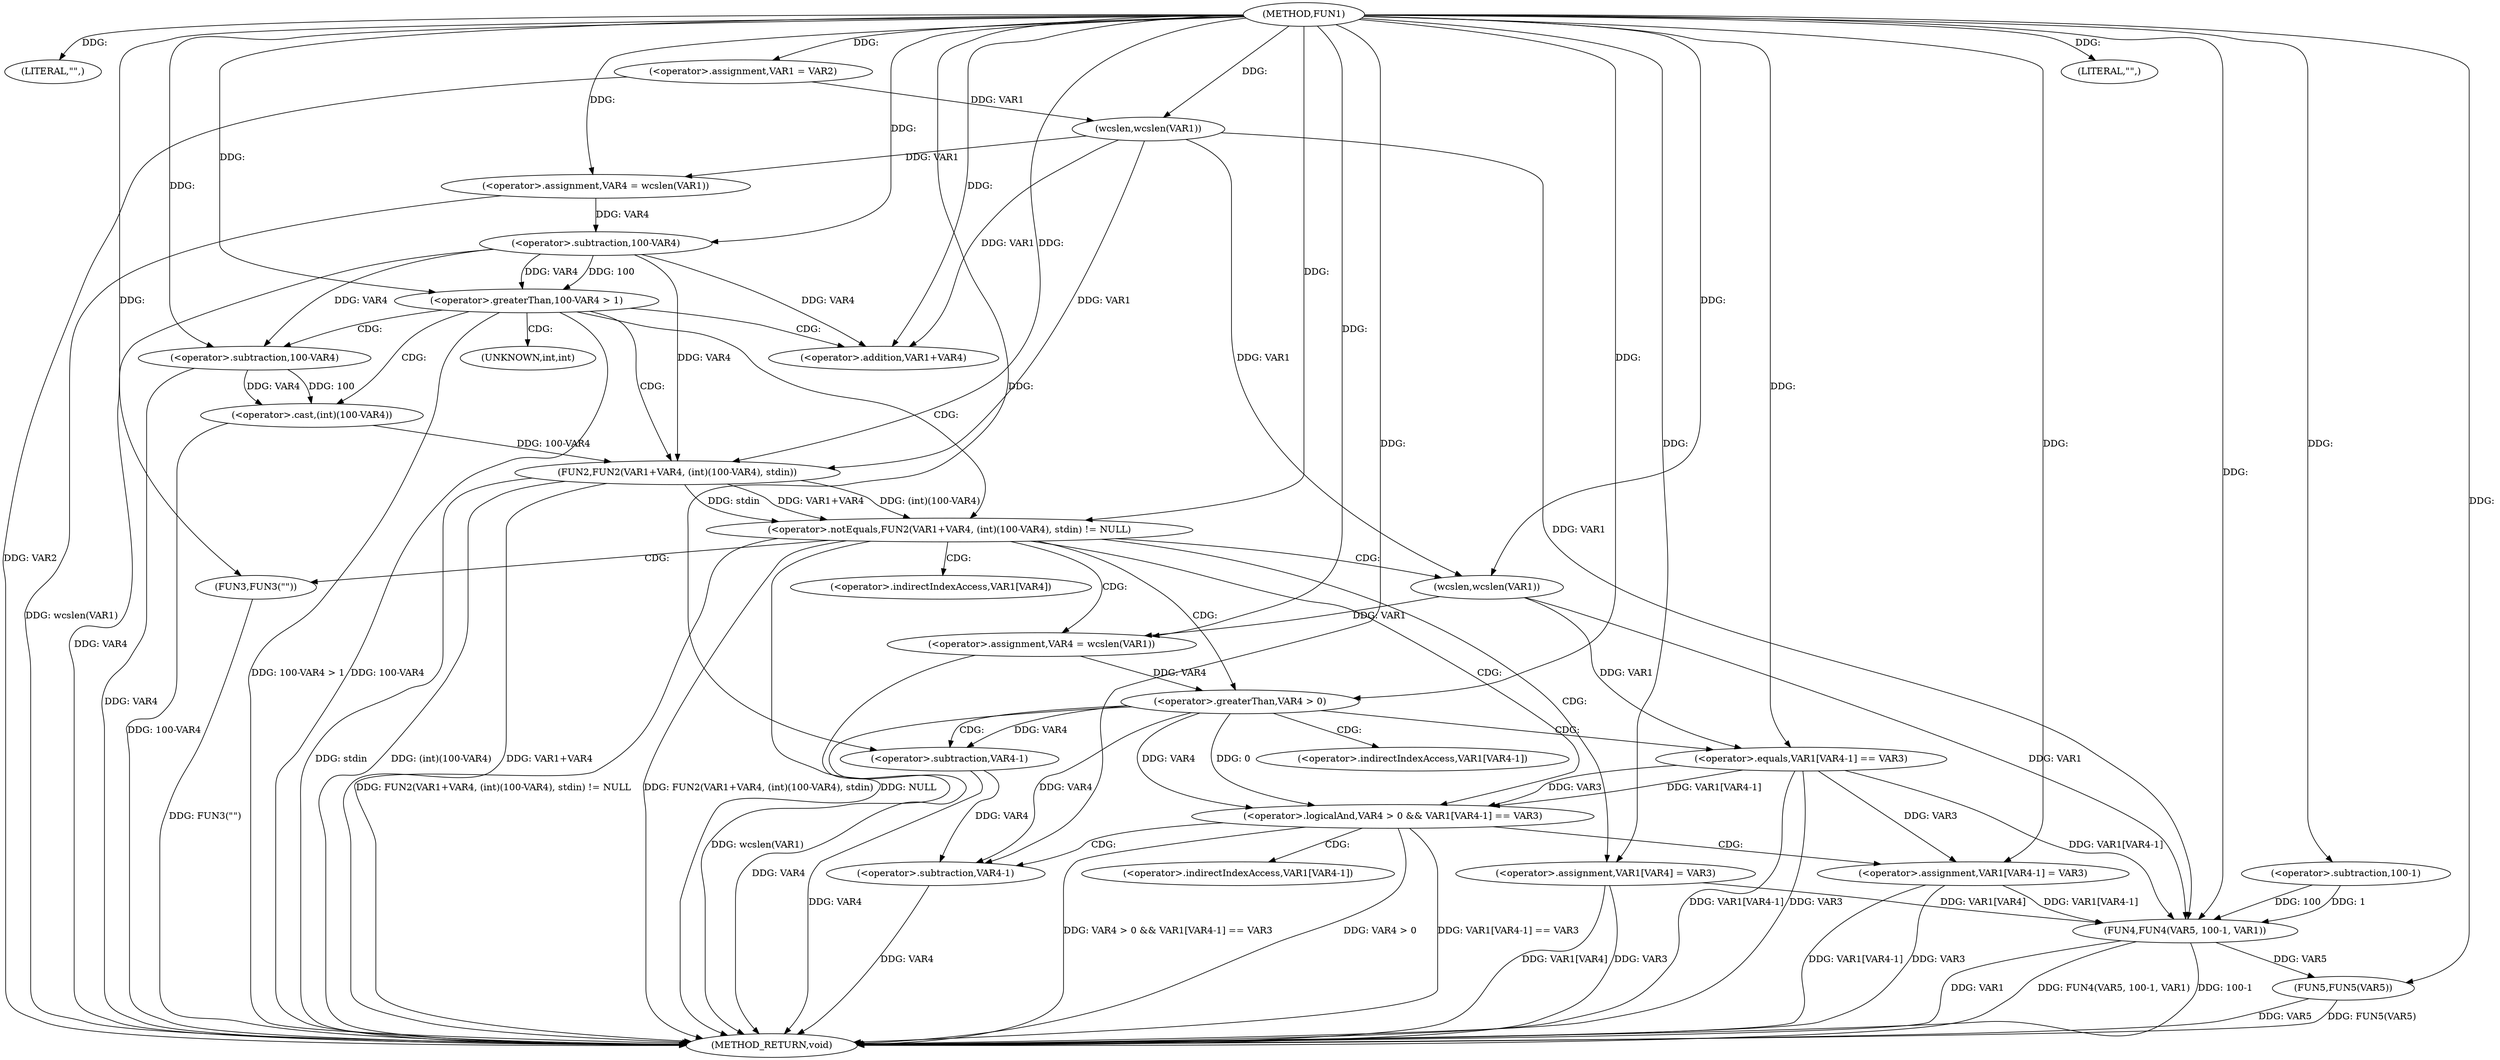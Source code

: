 digraph FUN1 {  
"1000100" [label = "(METHOD,FUN1)" ]
"1000177" [label = "(METHOD_RETURN,void)" ]
"1000103" [label = "(LITERAL,\"\",)" ]
"1000104" [label = "(<operator>.assignment,VAR1 = VAR2)" ]
"1000109" [label = "(<operator>.assignment,VAR4 = wcslen(VAR1))" ]
"1000111" [label = "(wcslen,wcslen(VAR1))" ]
"1000114" [label = "(<operator>.greaterThan,100-VAR4 > 1)" ]
"1000115" [label = "(<operator>.subtraction,100-VAR4)" ]
"1000121" [label = "(<operator>.notEquals,FUN2(VAR1+VAR4, (int)(100-VAR4), stdin) != NULL)" ]
"1000122" [label = "(FUN2,FUN2(VAR1+VAR4, (int)(100-VAR4), stdin))" ]
"1000123" [label = "(<operator>.addition,VAR1+VAR4)" ]
"1000126" [label = "(<operator>.cast,(int)(100-VAR4))" ]
"1000128" [label = "(<operator>.subtraction,100-VAR4)" ]
"1000134" [label = "(<operator>.assignment,VAR4 = wcslen(VAR1))" ]
"1000136" [label = "(wcslen,wcslen(VAR1))" ]
"1000139" [label = "(<operator>.logicalAnd,VAR4 > 0 && VAR1[VAR4-1] == VAR3)" ]
"1000140" [label = "(<operator>.greaterThan,VAR4 > 0)" ]
"1000143" [label = "(<operator>.equals,VAR1[VAR4-1] == VAR3)" ]
"1000146" [label = "(<operator>.subtraction,VAR4-1)" ]
"1000151" [label = "(<operator>.assignment,VAR1[VAR4-1] = VAR3)" ]
"1000154" [label = "(<operator>.subtraction,VAR4-1)" ]
"1000160" [label = "(FUN3,FUN3(\"\"))" ]
"1000162" [label = "(<operator>.assignment,VAR1[VAR4] = VAR3)" ]
"1000168" [label = "(LITERAL,\"\",)" ]
"1000169" [label = "(FUN4,FUN4(VAR5, 100-1, VAR1))" ]
"1000171" [label = "(<operator>.subtraction,100-1)" ]
"1000175" [label = "(FUN5,FUN5(VAR5))" ]
"1000127" [label = "(UNKNOWN,int,int)" ]
"1000144" [label = "(<operator>.indirectIndexAccess,VAR1[VAR4-1])" ]
"1000152" [label = "(<operator>.indirectIndexAccess,VAR1[VAR4-1])" ]
"1000163" [label = "(<operator>.indirectIndexAccess,VAR1[VAR4])" ]
  "1000115" -> "1000177"  [ label = "DDG: VAR4"] 
  "1000169" -> "1000177"  [ label = "DDG: FUN4(VAR5, 100-1, VAR1)"] 
  "1000151" -> "1000177"  [ label = "DDG: VAR3"] 
  "1000126" -> "1000177"  [ label = "DDG: 100-VAR4"] 
  "1000122" -> "1000177"  [ label = "DDG: stdin"] 
  "1000128" -> "1000177"  [ label = "DDG: VAR4"] 
  "1000122" -> "1000177"  [ label = "DDG: (int)(100-VAR4)"] 
  "1000114" -> "1000177"  [ label = "DDG: 100-VAR4 > 1"] 
  "1000160" -> "1000177"  [ label = "DDG: FUN3(\"\")"] 
  "1000122" -> "1000177"  [ label = "DDG: VAR1+VAR4"] 
  "1000121" -> "1000177"  [ label = "DDG: NULL"] 
  "1000140" -> "1000177"  [ label = "DDG: VAR4"] 
  "1000139" -> "1000177"  [ label = "DDG: VAR4 > 0 && VAR1[VAR4-1] == VAR3"] 
  "1000162" -> "1000177"  [ label = "DDG: VAR3"] 
  "1000139" -> "1000177"  [ label = "DDG: VAR4 > 0"] 
  "1000151" -> "1000177"  [ label = "DDG: VAR1[VAR4-1]"] 
  "1000154" -> "1000177"  [ label = "DDG: VAR4"] 
  "1000143" -> "1000177"  [ label = "DDG: VAR1[VAR4-1]"] 
  "1000114" -> "1000177"  [ label = "DDG: 100-VAR4"] 
  "1000121" -> "1000177"  [ label = "DDG: FUN2(VAR1+VAR4, (int)(100-VAR4), stdin) != NULL"] 
  "1000143" -> "1000177"  [ label = "DDG: VAR3"] 
  "1000175" -> "1000177"  [ label = "DDG: VAR5"] 
  "1000139" -> "1000177"  [ label = "DDG: VAR1[VAR4-1] == VAR3"] 
  "1000134" -> "1000177"  [ label = "DDG: wcslen(VAR1)"] 
  "1000121" -> "1000177"  [ label = "DDG: FUN2(VAR1+VAR4, (int)(100-VAR4), stdin)"] 
  "1000169" -> "1000177"  [ label = "DDG: 100-1"] 
  "1000162" -> "1000177"  [ label = "DDG: VAR1[VAR4]"] 
  "1000146" -> "1000177"  [ label = "DDG: VAR4"] 
  "1000109" -> "1000177"  [ label = "DDG: wcslen(VAR1)"] 
  "1000169" -> "1000177"  [ label = "DDG: VAR1"] 
  "1000104" -> "1000177"  [ label = "DDG: VAR2"] 
  "1000175" -> "1000177"  [ label = "DDG: FUN5(VAR5)"] 
  "1000100" -> "1000103"  [ label = "DDG: "] 
  "1000100" -> "1000104"  [ label = "DDG: "] 
  "1000111" -> "1000109"  [ label = "DDG: VAR1"] 
  "1000100" -> "1000109"  [ label = "DDG: "] 
  "1000104" -> "1000111"  [ label = "DDG: VAR1"] 
  "1000100" -> "1000111"  [ label = "DDG: "] 
  "1000115" -> "1000114"  [ label = "DDG: 100"] 
  "1000115" -> "1000114"  [ label = "DDG: VAR4"] 
  "1000100" -> "1000115"  [ label = "DDG: "] 
  "1000109" -> "1000115"  [ label = "DDG: VAR4"] 
  "1000100" -> "1000114"  [ label = "DDG: "] 
  "1000122" -> "1000121"  [ label = "DDG: VAR1+VAR4"] 
  "1000122" -> "1000121"  [ label = "DDG: (int)(100-VAR4)"] 
  "1000122" -> "1000121"  [ label = "DDG: stdin"] 
  "1000111" -> "1000122"  [ label = "DDG: VAR1"] 
  "1000100" -> "1000122"  [ label = "DDG: "] 
  "1000115" -> "1000122"  [ label = "DDG: VAR4"] 
  "1000111" -> "1000123"  [ label = "DDG: VAR1"] 
  "1000100" -> "1000123"  [ label = "DDG: "] 
  "1000115" -> "1000123"  [ label = "DDG: VAR4"] 
  "1000126" -> "1000122"  [ label = "DDG: 100-VAR4"] 
  "1000128" -> "1000126"  [ label = "DDG: 100"] 
  "1000128" -> "1000126"  [ label = "DDG: VAR4"] 
  "1000100" -> "1000128"  [ label = "DDG: "] 
  "1000115" -> "1000128"  [ label = "DDG: VAR4"] 
  "1000100" -> "1000121"  [ label = "DDG: "] 
  "1000136" -> "1000134"  [ label = "DDG: VAR1"] 
  "1000100" -> "1000134"  [ label = "DDG: "] 
  "1000100" -> "1000136"  [ label = "DDG: "] 
  "1000111" -> "1000136"  [ label = "DDG: VAR1"] 
  "1000140" -> "1000139"  [ label = "DDG: VAR4"] 
  "1000140" -> "1000139"  [ label = "DDG: 0"] 
  "1000134" -> "1000140"  [ label = "DDG: VAR4"] 
  "1000100" -> "1000140"  [ label = "DDG: "] 
  "1000143" -> "1000139"  [ label = "DDG: VAR1[VAR4-1]"] 
  "1000143" -> "1000139"  [ label = "DDG: VAR3"] 
  "1000136" -> "1000143"  [ label = "DDG: VAR1"] 
  "1000140" -> "1000146"  [ label = "DDG: VAR4"] 
  "1000100" -> "1000146"  [ label = "DDG: "] 
  "1000100" -> "1000143"  [ label = "DDG: "] 
  "1000143" -> "1000151"  [ label = "DDG: VAR3"] 
  "1000100" -> "1000151"  [ label = "DDG: "] 
  "1000140" -> "1000154"  [ label = "DDG: VAR4"] 
  "1000146" -> "1000154"  [ label = "DDG: VAR4"] 
  "1000100" -> "1000154"  [ label = "DDG: "] 
  "1000100" -> "1000160"  [ label = "DDG: "] 
  "1000100" -> "1000162"  [ label = "DDG: "] 
  "1000100" -> "1000168"  [ label = "DDG: "] 
  "1000100" -> "1000169"  [ label = "DDG: "] 
  "1000171" -> "1000169"  [ label = "DDG: 100"] 
  "1000171" -> "1000169"  [ label = "DDG: 1"] 
  "1000100" -> "1000171"  [ label = "DDG: "] 
  "1000151" -> "1000169"  [ label = "DDG: VAR1[VAR4-1]"] 
  "1000143" -> "1000169"  [ label = "DDG: VAR1[VAR4-1]"] 
  "1000111" -> "1000169"  [ label = "DDG: VAR1"] 
  "1000162" -> "1000169"  [ label = "DDG: VAR1[VAR4]"] 
  "1000136" -> "1000169"  [ label = "DDG: VAR1"] 
  "1000169" -> "1000175"  [ label = "DDG: VAR5"] 
  "1000100" -> "1000175"  [ label = "DDG: "] 
  "1000114" -> "1000121"  [ label = "CDG: "] 
  "1000114" -> "1000127"  [ label = "CDG: "] 
  "1000114" -> "1000126"  [ label = "CDG: "] 
  "1000114" -> "1000128"  [ label = "CDG: "] 
  "1000114" -> "1000123"  [ label = "CDG: "] 
  "1000114" -> "1000122"  [ label = "CDG: "] 
  "1000121" -> "1000163"  [ label = "CDG: "] 
  "1000121" -> "1000160"  [ label = "CDG: "] 
  "1000121" -> "1000139"  [ label = "CDG: "] 
  "1000121" -> "1000162"  [ label = "CDG: "] 
  "1000121" -> "1000136"  [ label = "CDG: "] 
  "1000121" -> "1000140"  [ label = "CDG: "] 
  "1000121" -> "1000134"  [ label = "CDG: "] 
  "1000139" -> "1000154"  [ label = "CDG: "] 
  "1000139" -> "1000151"  [ label = "CDG: "] 
  "1000139" -> "1000152"  [ label = "CDG: "] 
  "1000140" -> "1000143"  [ label = "CDG: "] 
  "1000140" -> "1000146"  [ label = "CDG: "] 
  "1000140" -> "1000144"  [ label = "CDG: "] 
}
